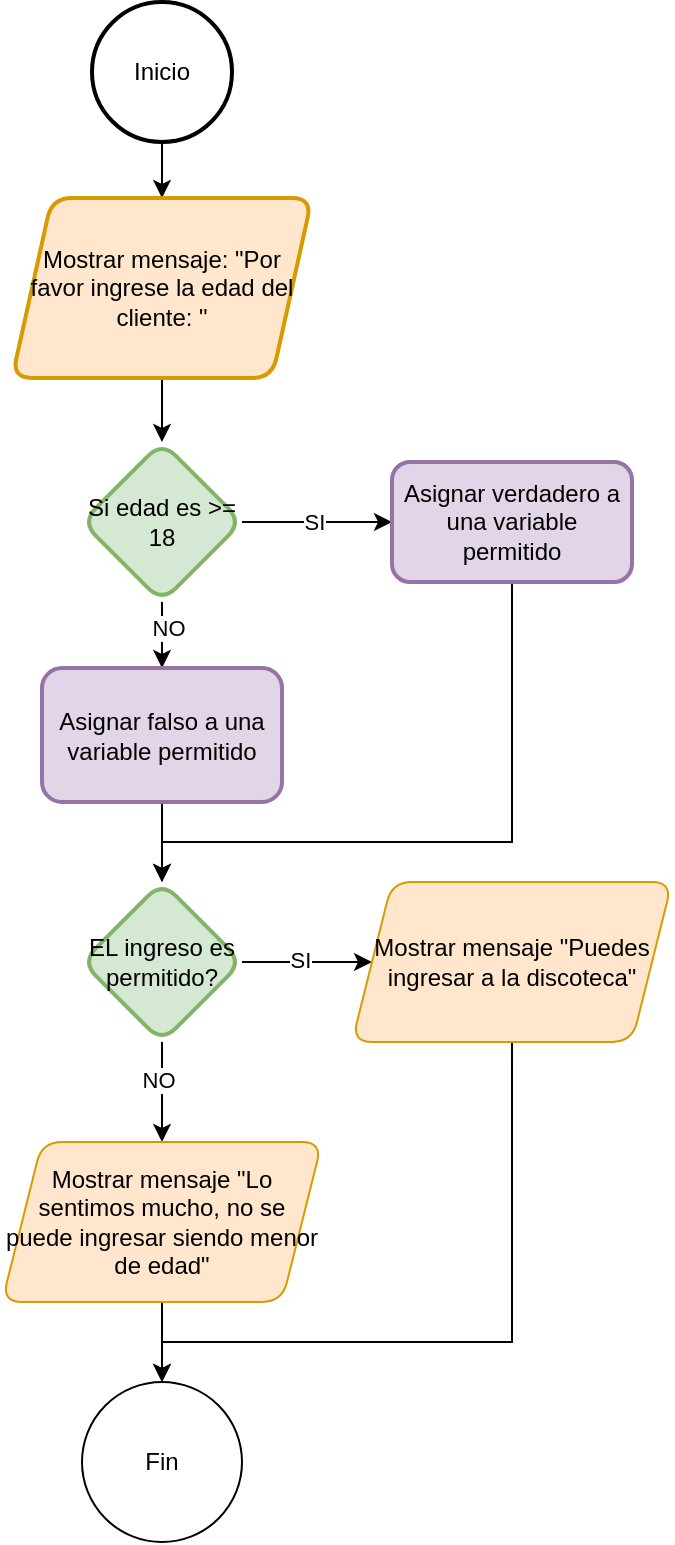 <mxfile version="24.5.1" type="device">
  <diagram id="C5RBs43oDa-KdzZeNtuy" name="Page-1">
    <mxGraphModel dx="880" dy="532" grid="1" gridSize="10" guides="1" tooltips="1" connect="1" arrows="1" fold="1" page="1" pageScale="1" pageWidth="827" pageHeight="1169" math="0" shadow="0">
      <root>
        <mxCell id="WIyWlLk6GJQsqaUBKTNV-0" />
        <mxCell id="WIyWlLk6GJQsqaUBKTNV-1" parent="WIyWlLk6GJQsqaUBKTNV-0" />
        <mxCell id="kOK4uDgTzNglqFQM-Wq7-2" value="" style="edgeStyle=orthogonalEdgeStyle;rounded=0;orthogonalLoop=1;jettySize=auto;html=1;" edge="1" parent="WIyWlLk6GJQsqaUBKTNV-1" source="kOK4uDgTzNglqFQM-Wq7-0" target="kOK4uDgTzNglqFQM-Wq7-1">
          <mxGeometry relative="1" as="geometry" />
        </mxCell>
        <mxCell id="kOK4uDgTzNglqFQM-Wq7-0" value="Inicio" style="strokeWidth=2;html=1;shape=mxgraph.flowchart.start_2;whiteSpace=wrap;" vertex="1" parent="WIyWlLk6GJQsqaUBKTNV-1">
          <mxGeometry x="240" y="70" width="70" height="70" as="geometry" />
        </mxCell>
        <mxCell id="kOK4uDgTzNglqFQM-Wq7-4" value="" style="edgeStyle=orthogonalEdgeStyle;rounded=0;orthogonalLoop=1;jettySize=auto;html=1;" edge="1" parent="WIyWlLk6GJQsqaUBKTNV-1" source="kOK4uDgTzNglqFQM-Wq7-1" target="kOK4uDgTzNglqFQM-Wq7-3">
          <mxGeometry relative="1" as="geometry" />
        </mxCell>
        <mxCell id="kOK4uDgTzNglqFQM-Wq7-1" value="Mostrar mensaje: &quot;Por favor ingrese la edad del cliente: &quot;" style="shape=parallelogram;perimeter=parallelogramPerimeter;whiteSpace=wrap;html=1;fixedSize=1;strokeWidth=2;rounded=1;fillColor=#ffe6cc;strokeColor=#d79b00;" vertex="1" parent="WIyWlLk6GJQsqaUBKTNV-1">
          <mxGeometry x="200" y="168" width="150" height="90" as="geometry" />
        </mxCell>
        <mxCell id="kOK4uDgTzNglqFQM-Wq7-19" style="edgeStyle=orthogonalEdgeStyle;rounded=0;orthogonalLoop=1;jettySize=auto;html=1;exitX=1;exitY=0.5;exitDx=0;exitDy=0;" edge="1" parent="WIyWlLk6GJQsqaUBKTNV-1" source="kOK4uDgTzNglqFQM-Wq7-3" target="kOK4uDgTzNglqFQM-Wq7-5">
          <mxGeometry relative="1" as="geometry" />
        </mxCell>
        <mxCell id="kOK4uDgTzNglqFQM-Wq7-22" value="SI" style="edgeLabel;html=1;align=center;verticalAlign=middle;resizable=0;points=[];" vertex="1" connectable="0" parent="kOK4uDgTzNglqFQM-Wq7-19">
          <mxGeometry x="-0.04" relative="1" as="geometry">
            <mxPoint as="offset" />
          </mxGeometry>
        </mxCell>
        <mxCell id="kOK4uDgTzNglqFQM-Wq7-21" style="edgeStyle=orthogonalEdgeStyle;rounded=0;orthogonalLoop=1;jettySize=auto;html=1;exitX=0.5;exitY=1;exitDx=0;exitDy=0;entryX=0.5;entryY=0;entryDx=0;entryDy=0;" edge="1" parent="WIyWlLk6GJQsqaUBKTNV-1" source="kOK4uDgTzNglqFQM-Wq7-3" target="kOK4uDgTzNglqFQM-Wq7-20">
          <mxGeometry relative="1" as="geometry" />
        </mxCell>
        <mxCell id="kOK4uDgTzNglqFQM-Wq7-23" value="NO" style="edgeLabel;html=1;align=center;verticalAlign=middle;resizable=0;points=[];" vertex="1" connectable="0" parent="kOK4uDgTzNglqFQM-Wq7-21">
          <mxGeometry x="-0.212" y="3" relative="1" as="geometry">
            <mxPoint as="offset" />
          </mxGeometry>
        </mxCell>
        <mxCell id="kOK4uDgTzNglqFQM-Wq7-3" value="Si edad es &amp;gt;= 18" style="rhombus;whiteSpace=wrap;html=1;fillColor=#d5e8d4;strokeColor=#82b366;strokeWidth=2;rounded=1;" vertex="1" parent="WIyWlLk6GJQsqaUBKTNV-1">
          <mxGeometry x="235" y="290" width="80" height="80" as="geometry" />
        </mxCell>
        <mxCell id="kOK4uDgTzNglqFQM-Wq7-25" style="edgeStyle=orthogonalEdgeStyle;rounded=0;orthogonalLoop=1;jettySize=auto;html=1;exitX=0.5;exitY=1;exitDx=0;exitDy=0;entryX=0.5;entryY=0;entryDx=0;entryDy=0;" edge="1" parent="WIyWlLk6GJQsqaUBKTNV-1" source="kOK4uDgTzNglqFQM-Wq7-5" target="kOK4uDgTzNglqFQM-Wq7-24">
          <mxGeometry relative="1" as="geometry">
            <Array as="points">
              <mxPoint x="450" y="490" />
              <mxPoint x="275" y="490" />
            </Array>
          </mxGeometry>
        </mxCell>
        <mxCell id="kOK4uDgTzNglqFQM-Wq7-5" value="Asignar verdadero a una variable permitido" style="whiteSpace=wrap;html=1;fillColor=#e1d5e7;strokeColor=#9673a6;strokeWidth=2;rounded=1;" vertex="1" parent="WIyWlLk6GJQsqaUBKTNV-1">
          <mxGeometry x="390" y="300" width="120" height="60" as="geometry" />
        </mxCell>
        <mxCell id="kOK4uDgTzNglqFQM-Wq7-26" style="edgeStyle=orthogonalEdgeStyle;rounded=0;orthogonalLoop=1;jettySize=auto;html=1;exitX=0.5;exitY=1;exitDx=0;exitDy=0;entryX=0.5;entryY=0;entryDx=0;entryDy=0;" edge="1" parent="WIyWlLk6GJQsqaUBKTNV-1" source="kOK4uDgTzNglqFQM-Wq7-20" target="kOK4uDgTzNglqFQM-Wq7-24">
          <mxGeometry relative="1" as="geometry" />
        </mxCell>
        <mxCell id="kOK4uDgTzNglqFQM-Wq7-20" value="Asignar falso a una variable permitido" style="whiteSpace=wrap;html=1;fillColor=#e1d5e7;strokeColor=#9673a6;strokeWidth=2;rounded=1;" vertex="1" parent="WIyWlLk6GJQsqaUBKTNV-1">
          <mxGeometry x="215" y="403" width="120" height="67" as="geometry" />
        </mxCell>
        <mxCell id="kOK4uDgTzNglqFQM-Wq7-29" style="edgeStyle=orthogonalEdgeStyle;rounded=0;orthogonalLoop=1;jettySize=auto;html=1;exitX=1;exitY=0.5;exitDx=0;exitDy=0;" edge="1" parent="WIyWlLk6GJQsqaUBKTNV-1" source="kOK4uDgTzNglqFQM-Wq7-24" target="kOK4uDgTzNglqFQM-Wq7-27">
          <mxGeometry relative="1" as="geometry" />
        </mxCell>
        <mxCell id="kOK4uDgTzNglqFQM-Wq7-31" value="SI" style="edgeLabel;html=1;align=center;verticalAlign=middle;resizable=0;points=[];" vertex="1" connectable="0" parent="kOK4uDgTzNglqFQM-Wq7-29">
          <mxGeometry x="-0.108" y="1" relative="1" as="geometry">
            <mxPoint as="offset" />
          </mxGeometry>
        </mxCell>
        <mxCell id="kOK4uDgTzNglqFQM-Wq7-30" style="edgeStyle=orthogonalEdgeStyle;rounded=0;orthogonalLoop=1;jettySize=auto;html=1;exitX=0.5;exitY=1;exitDx=0;exitDy=0;entryX=0.5;entryY=0;entryDx=0;entryDy=0;" edge="1" parent="WIyWlLk6GJQsqaUBKTNV-1" source="kOK4uDgTzNglqFQM-Wq7-24" target="kOK4uDgTzNglqFQM-Wq7-28">
          <mxGeometry relative="1" as="geometry" />
        </mxCell>
        <mxCell id="kOK4uDgTzNglqFQM-Wq7-32" value="NO" style="edgeLabel;html=1;align=center;verticalAlign=middle;resizable=0;points=[];" vertex="1" connectable="0" parent="kOK4uDgTzNglqFQM-Wq7-30">
          <mxGeometry x="-0.24" y="-2" relative="1" as="geometry">
            <mxPoint as="offset" />
          </mxGeometry>
        </mxCell>
        <mxCell id="kOK4uDgTzNglqFQM-Wq7-24" value="EL ingreso es permitido?" style="rhombus;whiteSpace=wrap;html=1;fillColor=#d5e8d4;strokeColor=#82b366;strokeWidth=2;rounded=1;" vertex="1" parent="WIyWlLk6GJQsqaUBKTNV-1">
          <mxGeometry x="235" y="510" width="80" height="80" as="geometry" />
        </mxCell>
        <mxCell id="kOK4uDgTzNglqFQM-Wq7-35" style="edgeStyle=orthogonalEdgeStyle;rounded=0;orthogonalLoop=1;jettySize=auto;html=1;exitX=0.5;exitY=1;exitDx=0;exitDy=0;entryX=0.5;entryY=0;entryDx=0;entryDy=0;" edge="1" parent="WIyWlLk6GJQsqaUBKTNV-1" source="kOK4uDgTzNglqFQM-Wq7-27" target="kOK4uDgTzNglqFQM-Wq7-33">
          <mxGeometry relative="1" as="geometry">
            <Array as="points">
              <mxPoint x="450" y="740" />
              <mxPoint x="275" y="740" />
            </Array>
          </mxGeometry>
        </mxCell>
        <mxCell id="kOK4uDgTzNglqFQM-Wq7-27" value="Mostrar mensaje &quot;Puedes ingresar a la discoteca&quot;" style="shape=parallelogram;perimeter=parallelogramPerimeter;whiteSpace=wrap;html=1;fixedSize=1;rounded=1;fillColor=#ffe6cc;strokeColor=#d79b00;" vertex="1" parent="WIyWlLk6GJQsqaUBKTNV-1">
          <mxGeometry x="370" y="510" width="160" height="80" as="geometry" />
        </mxCell>
        <mxCell id="kOK4uDgTzNglqFQM-Wq7-34" value="" style="edgeStyle=orthogonalEdgeStyle;rounded=0;orthogonalLoop=1;jettySize=auto;html=1;" edge="1" parent="WIyWlLk6GJQsqaUBKTNV-1" source="kOK4uDgTzNglqFQM-Wq7-28" target="kOK4uDgTzNglqFQM-Wq7-33">
          <mxGeometry relative="1" as="geometry" />
        </mxCell>
        <mxCell id="kOK4uDgTzNglqFQM-Wq7-28" value="Mostrar mensaje &quot;Lo sentimos mucho, no se puede ingresar siendo menor de edad&quot;" style="shape=parallelogram;perimeter=parallelogramPerimeter;whiteSpace=wrap;html=1;fixedSize=1;rounded=1;fillColor=#ffe6cc;strokeColor=#d79b00;" vertex="1" parent="WIyWlLk6GJQsqaUBKTNV-1">
          <mxGeometry x="195" y="640" width="160" height="80" as="geometry" />
        </mxCell>
        <mxCell id="kOK4uDgTzNglqFQM-Wq7-33" value="Fin" style="ellipse;whiteSpace=wrap;html=1;rounded=1;" vertex="1" parent="WIyWlLk6GJQsqaUBKTNV-1">
          <mxGeometry x="235" y="760" width="80" height="80" as="geometry" />
        </mxCell>
      </root>
    </mxGraphModel>
  </diagram>
</mxfile>
